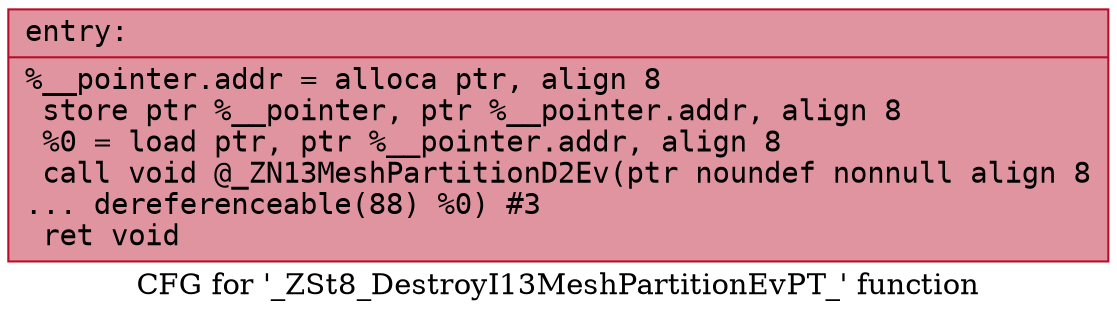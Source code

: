 digraph "CFG for '_ZSt8_DestroyI13MeshPartitionEvPT_' function" {
	label="CFG for '_ZSt8_DestroyI13MeshPartitionEvPT_' function";

	Node0x55dab48e8410 [shape=record,color="#b70d28ff", style=filled, fillcolor="#b70d2870" fontname="Courier",label="{entry:\l|  %__pointer.addr = alloca ptr, align 8\l  store ptr %__pointer, ptr %__pointer.addr, align 8\l  %0 = load ptr, ptr %__pointer.addr, align 8\l  call void @_ZN13MeshPartitionD2Ev(ptr noundef nonnull align 8\l... dereferenceable(88) %0) #3\l  ret void\l}"];
}

